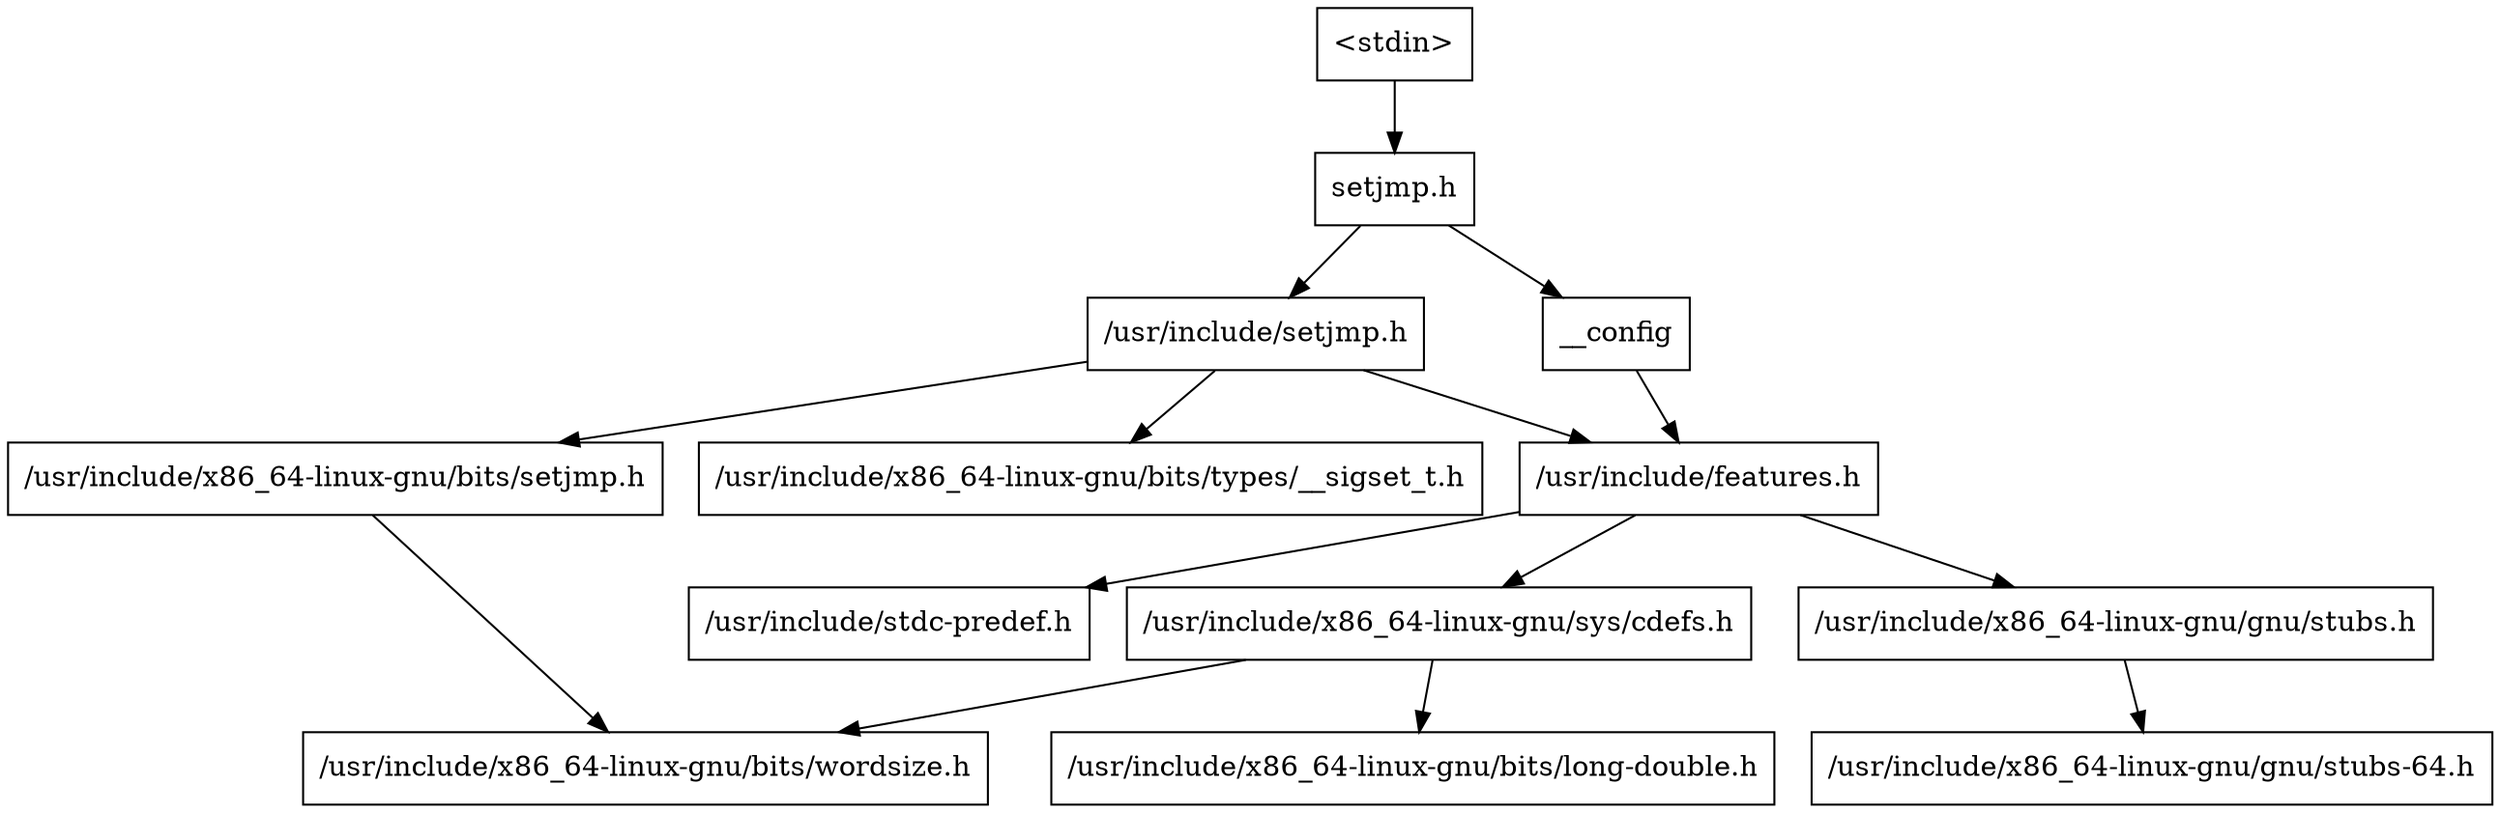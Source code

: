 digraph "dependencies" {
  header_0 [ shape="box", label="\<stdin\>" ];
  header_1 [ shape="box", label="setjmp.h" ];
  header_11 [ shape="box", label="/usr/include/setjmp.h" ];
  header_12 [ shape="box", label="/usr/include/x86_64-linux-gnu/bits/setjmp.h" ];
  header_13 [ shape="box", label="/usr/include/x86_64-linux-gnu/bits/types/__sigset_t.h" ];
  header_2 [ shape="box", label="__config" ];
  header_3 [ shape="box", label="/usr/include/features.h" ];
  header_4 [ shape="box", label="/usr/include/stdc-predef.h" ];
  header_5 [ shape="box", label="/usr/include/x86_64-linux-gnu/sys/cdefs.h" ];
  header_6 [ shape="box", label="/usr/include/x86_64-linux-gnu/bits/wordsize.h" ];
  header_7 [ shape="box", label="/usr/include/x86_64-linux-gnu/bits/long-double.h" ];
  header_8 [ shape="box", label="/usr/include/x86_64-linux-gnu/gnu/stubs.h" ];
  header_9 [ shape="box", label="/usr/include/x86_64-linux-gnu/gnu/stubs-64.h" ];
  header_11 -> header_3;
  header_11 -> header_12;
  header_11 -> header_13;
  header_12 -> header_6;
  header_5 -> header_6;
  header_5 -> header_7;
  header_2 -> header_3;
  header_3 -> header_4;
  header_3 -> header_5;
  header_3 -> header_8;
  header_0 -> header_1;
  header_1 -> header_2;
  header_1 -> header_11;
  header_8 -> header_9;
}
